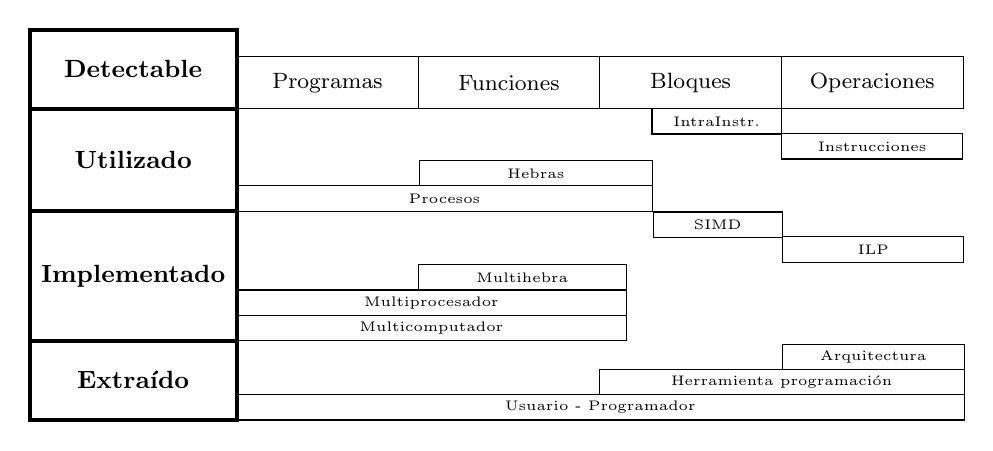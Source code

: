 \begin{tikzpicture}[x=0.75pt,y=0.75pt,yscale=-1.25,xscale=1.25]
%uncomment if require: \path (0,235); %set diagram left start at 0, and has height of 235

%Shape: Rectangle [id:dp825388812202094]
\draw   (170.03,80.45) -- (240.03,80.45) -- (240.03,100.6) -- (170.03,100.6) -- cycle ;
%Shape: Rectangle [id:dp14864028902399207]
\draw   (240.03,80.45) -- (310.03,80.45) -- (310.03,100.6) -- (240.03,100.6) -- cycle ;
%Shape: Rectangle [id:dp7884559583685814]
\draw   (310.03,80.45) -- (380.03,80.45) -- (380.03,100.6) -- (310.03,100.6) -- cycle ;
%Shape: Rectangle [id:dp35134610552522016]
\draw   (380.03,80.45) -- (450.03,80.45) -- (450.03,100.6) -- (380.03,100.6) -- cycle ;
%Shape: Rectangle [id:dp4861422647723048]
\draw  [line width=1.5]  (90.3,100.6) -- (170.03,100.6) -- (170.03,140.1) -- (90.3,140.1) -- cycle ;
%Shape: Rectangle [id:dp6944945627663905]
\draw   (170.03,130.35) -- (330.4,130.35) -- (330.4,140.1) -- (170.03,140.1) -- cycle ;
%Shape: Rectangle [id:dp9251694720176761]
\draw   (240.4,120.6) -- (330.4,120.6) -- (330.4,130.35) -- (240.4,130.35) -- cycle ;
%Shape: Rectangle [id:dp6250427203046308]
\draw   (330.15,100.6) -- (380.03,100.6) -- (380.03,110.35) -- (330.15,110.35) -- cycle ;
%Shape: Rectangle [id:dp9881839503063642]
\draw   (380.15,110.2) -- (449.95,110.2) -- (449.95,119.95) -- (380.15,119.95) -- cycle ;
%Shape: Rectangle [id:dp32349001909502306]
\draw  [line width=1.5]  (90.3,140.1) -- (170.03,140.1) -- (170.03,189.97) -- (90.3,189.97) -- cycle ;
%Shape: Rectangle [id:dp3901158710282183]
\draw  [line width=1.5]  (90.3,189.97) -- (170.03,189.97) -- (170.03,220.55) -- (90.3,220.55) -- cycle ;
%Shape: Rectangle [id:dp34291500733681257]
\draw  [line width=1.5]  (90.3,70.15) -- (170.03,70.15) -- (170.03,100.6) -- (90.3,100.6) -- cycle ;
%Shape: Rectangle [id:dp3531165813736393]
\draw   (170.03,210.8) -- (450.43,210.8) -- (450.43,220.55) -- (170.03,220.55) -- cycle ;
%Shape: Rectangle [id:dp5600105222455607]
\draw   (309.83,201.05) -- (450.43,201.05) -- (450.43,210.8) -- (309.83,210.8) -- cycle ;
%Shape: Rectangle [id:dp3358189403609142]
\draw   (380.43,191.3) -- (450.43,191.3) -- (450.43,201.05) -- (380.43,201.05) -- cycle ;
%Shape: Rectangle [id:dp06740844627476983]
\draw   (170.03,180.22) -- (320.23,180.22) -- (320.23,189.97) -- (170.03,189.97) -- cycle ;
%Shape: Rectangle [id:dp3568047812502442]
\draw   (170.03,170.47) -- (320.23,170.47) -- (320.23,180.22) -- (170.03,180.22) -- cycle ;
%Shape: Rectangle [id:dp6136812572325581]
\draw   (240.03,160.72) -- (320.23,160.72) -- (320.23,170.47) -- (240.03,170.47) -- cycle ;
%Shape: Rectangle [id:dp10550778488238388]
\draw   (330.55,140.4) -- (380.43,140.4) -- (380.43,150.15) -- (330.55,150.15) -- cycle ;
%Shape: Rectangle [id:dp42048124539741105]
\draw   (380.55,150) -- (450.35,150) -- (450.35,159.75) -- (380.55,159.75) -- cycle ;

% Text Node
\draw (205.03,90.53) node   [align=left] {{\footnotesize Programas}};
% Text Node
\draw (275.03,90.53) node   [align=left] {{\footnotesize Funciones}};
% Text Node
\draw (345.03,90.53) node   [align=left] {{\footnotesize Bloques}};
% Text Node
\draw (415.03,90.53) node   [align=left] {{\footnotesize Operaciones}};
% Text Node
\draw (130.16,85.38) node   [align=left] {{\small \textbf{Detectable}}};
% Text Node
\draw (250.21,135.23) node   [align=left] {{\tiny Procesos}};
% Text Node
\draw (285.4,125.48) node   [align=left] {{\tiny Hebras}};
% Text Node
\draw (355.09,105.48) node   [align=left] {{\tiny IntraInstr.}};
% Text Node
\draw (415.05,115.08) node   [align=left] {{\tiny Instrucciones}};
% Text Node
\draw (130.16,120.35) node   [align=left] {{\small \textbf{Utilizado}}};
% Text Node
\draw (130.16,165.04) node   [align=left] {{\small \textbf{Implementado}}};
% Text Node
\draw (130.16,205.26) node   [align=left] {{\small \textbf{Extraído}}};
% Text Node
\draw (310.23,215.68) node   [align=left] {{\tiny Usuario - Programador}};
% Text Node
\draw (380.13,205.93) node   [align=left] {{\tiny Herramienta programación}};
% Text Node
\draw (415.43,196.18) node   [align=left] {{\tiny Arquitectura}};
% Text Node
\draw (280.13,165.59) node   [align=left] {{\tiny Multihebra}};
% Text Node
\draw (245.13,175.34) node   [align=left] {{\tiny Multiprocesador}};
% Text Node
\draw (245.13,185.09) node   [align=left] {{\tiny Multicomputador}};
% Text Node
\draw (355.49,145.28) node   [align=left] {{\tiny SIMD}};
% Text Node
\draw (415.45,154.88) node   [align=left] {{\tiny ILP}};
\end{tikzpicture}
